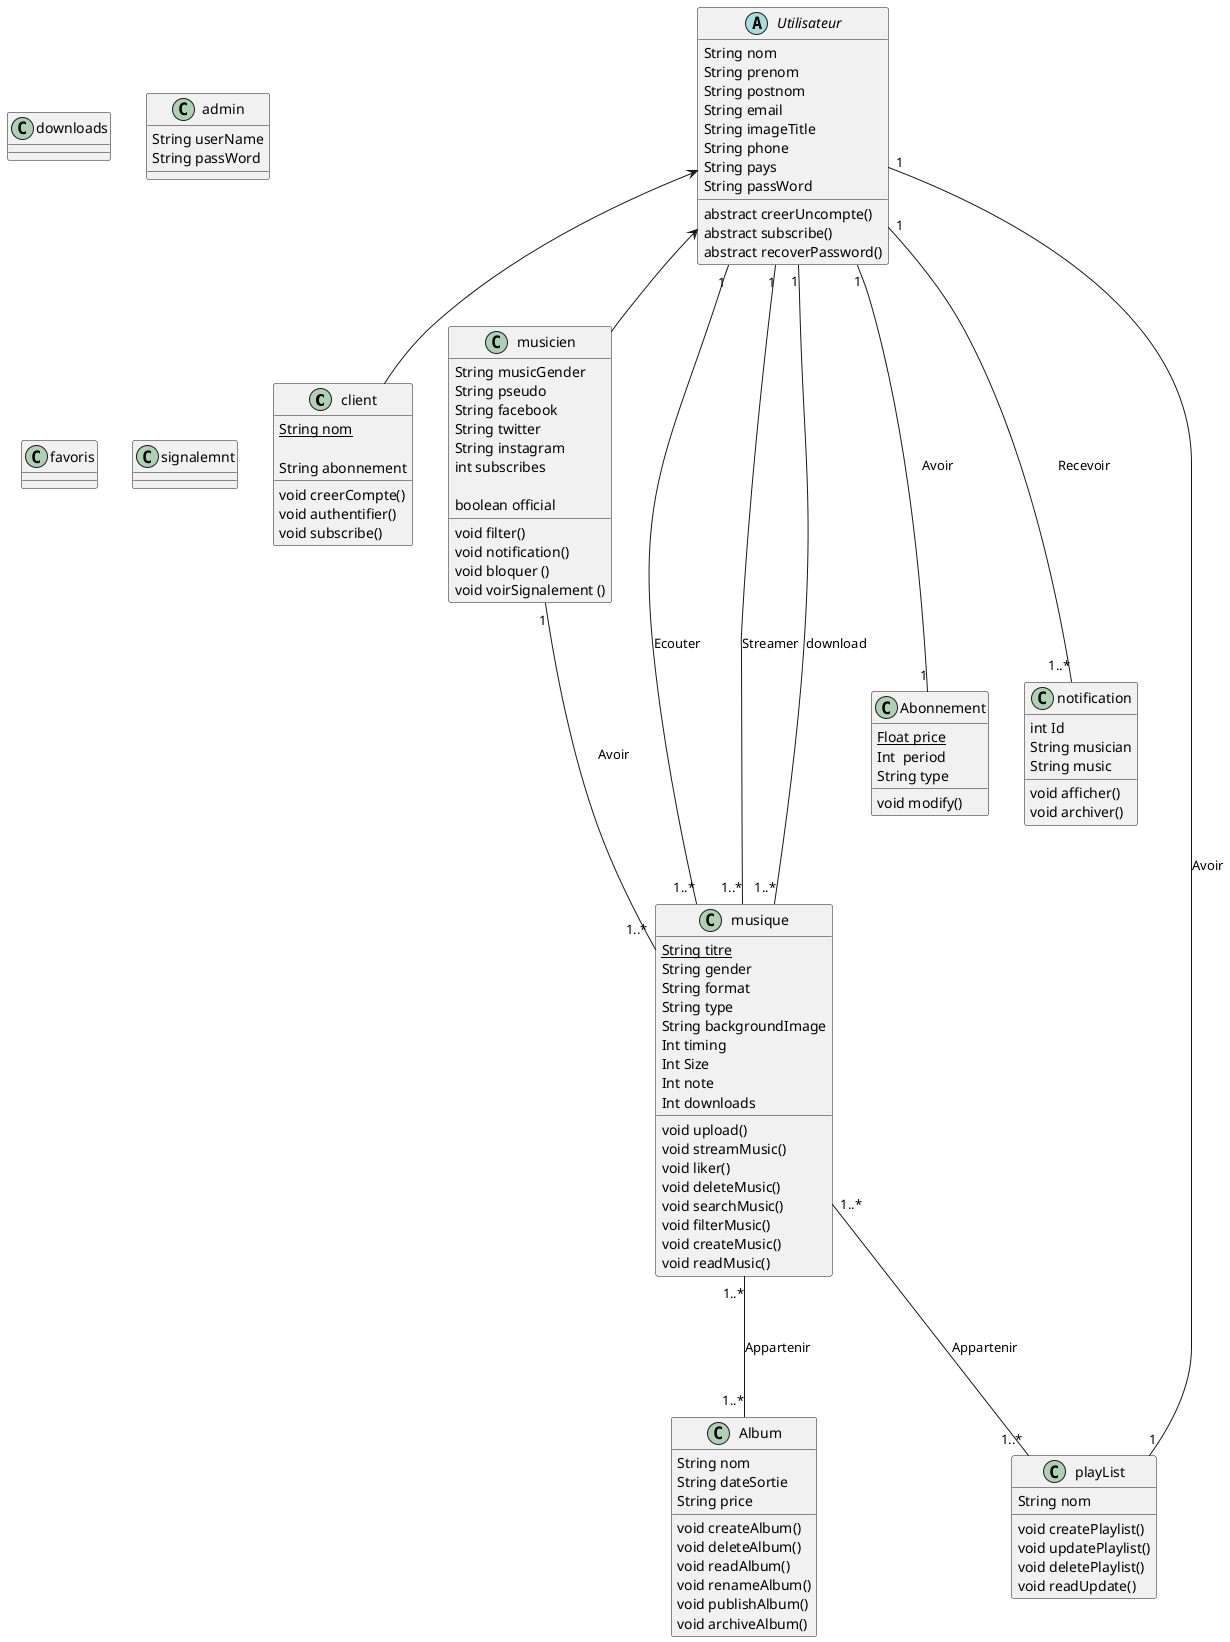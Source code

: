 @startuml nduleDiag

class client {
    {Static} String nom
    
    String abonnement
    
    void creerCompte()
    void authentifier()
    void subscribe()
   
}

abstract Utilisateur {
    String nom 
    String prenom
    String postnom
    String email
    String imageTitle
    String phone
    String pays 
    String passWord
    abstract creerUncompte()
    abstract subscribe()
    abstract recoverPassword()
   
}
class musicien {
    String musicGender
    String pseudo
    String facebook
    String twitter
    String instagram
    int subscribes

    boolean official

    void filter()
    void notification()
    void bloquer ()
    void voirSignalement ()
}

class musique {
   {Static} String titre 
    String gender
    String format
    String type 
    String backgroundImage
    Int timing 
    Int Size 
    Int note 
    Int downloads

    void upload()
    void streamMusic()
    void liker()
    void deleteMusic()
    void searchMusic()
    void filterMusic()
    void createMusic()
    void readMusic()

    
}

class downloads {
    
}

class Abonnement {
    {Static} Float price 
    Int  period
    String type


    void modify()
}
Utilisateur <-- musicien
Utilisateur<-- client

class notification {
    int Id 
    String musician
    String music
    
    void afficher()
    void archiver()

}

class playList {
    String nom 
    void createPlaylist()
    void updatePlaylist()
    void deletePlaylist()
    void readUpdate()
}

class admin {
    String userName 
    String passWord

}

class Album {
    String nom 
    String dateSortie 
    String price 

    void createAlbum()
    void deleteAlbum()
    void readAlbum()
    void renameAlbum()
    void publishAlbum()
    void archiveAlbum()

}

class favoris {

}

class signalemnt 
musicien "1" --- "1..*" musique : Avoir
musique "1..*" ---"1..*" playList :Appartenir
musique "1..*" ---"1..*" Album :Appartenir
Utilisateur "1" ---"1" Abonnement : Avoir
Utilisateur "1" ---"1" playList : Avoir
Utilisateur "1" ---"1..*" notification : Recevoir
Utilisateur "1" ---"1..*" musique : Ecouter
Utilisateur "1" ---"1..*" musique : Streamer
Utilisateur "1" ---"1..*" musique : download
@enduml